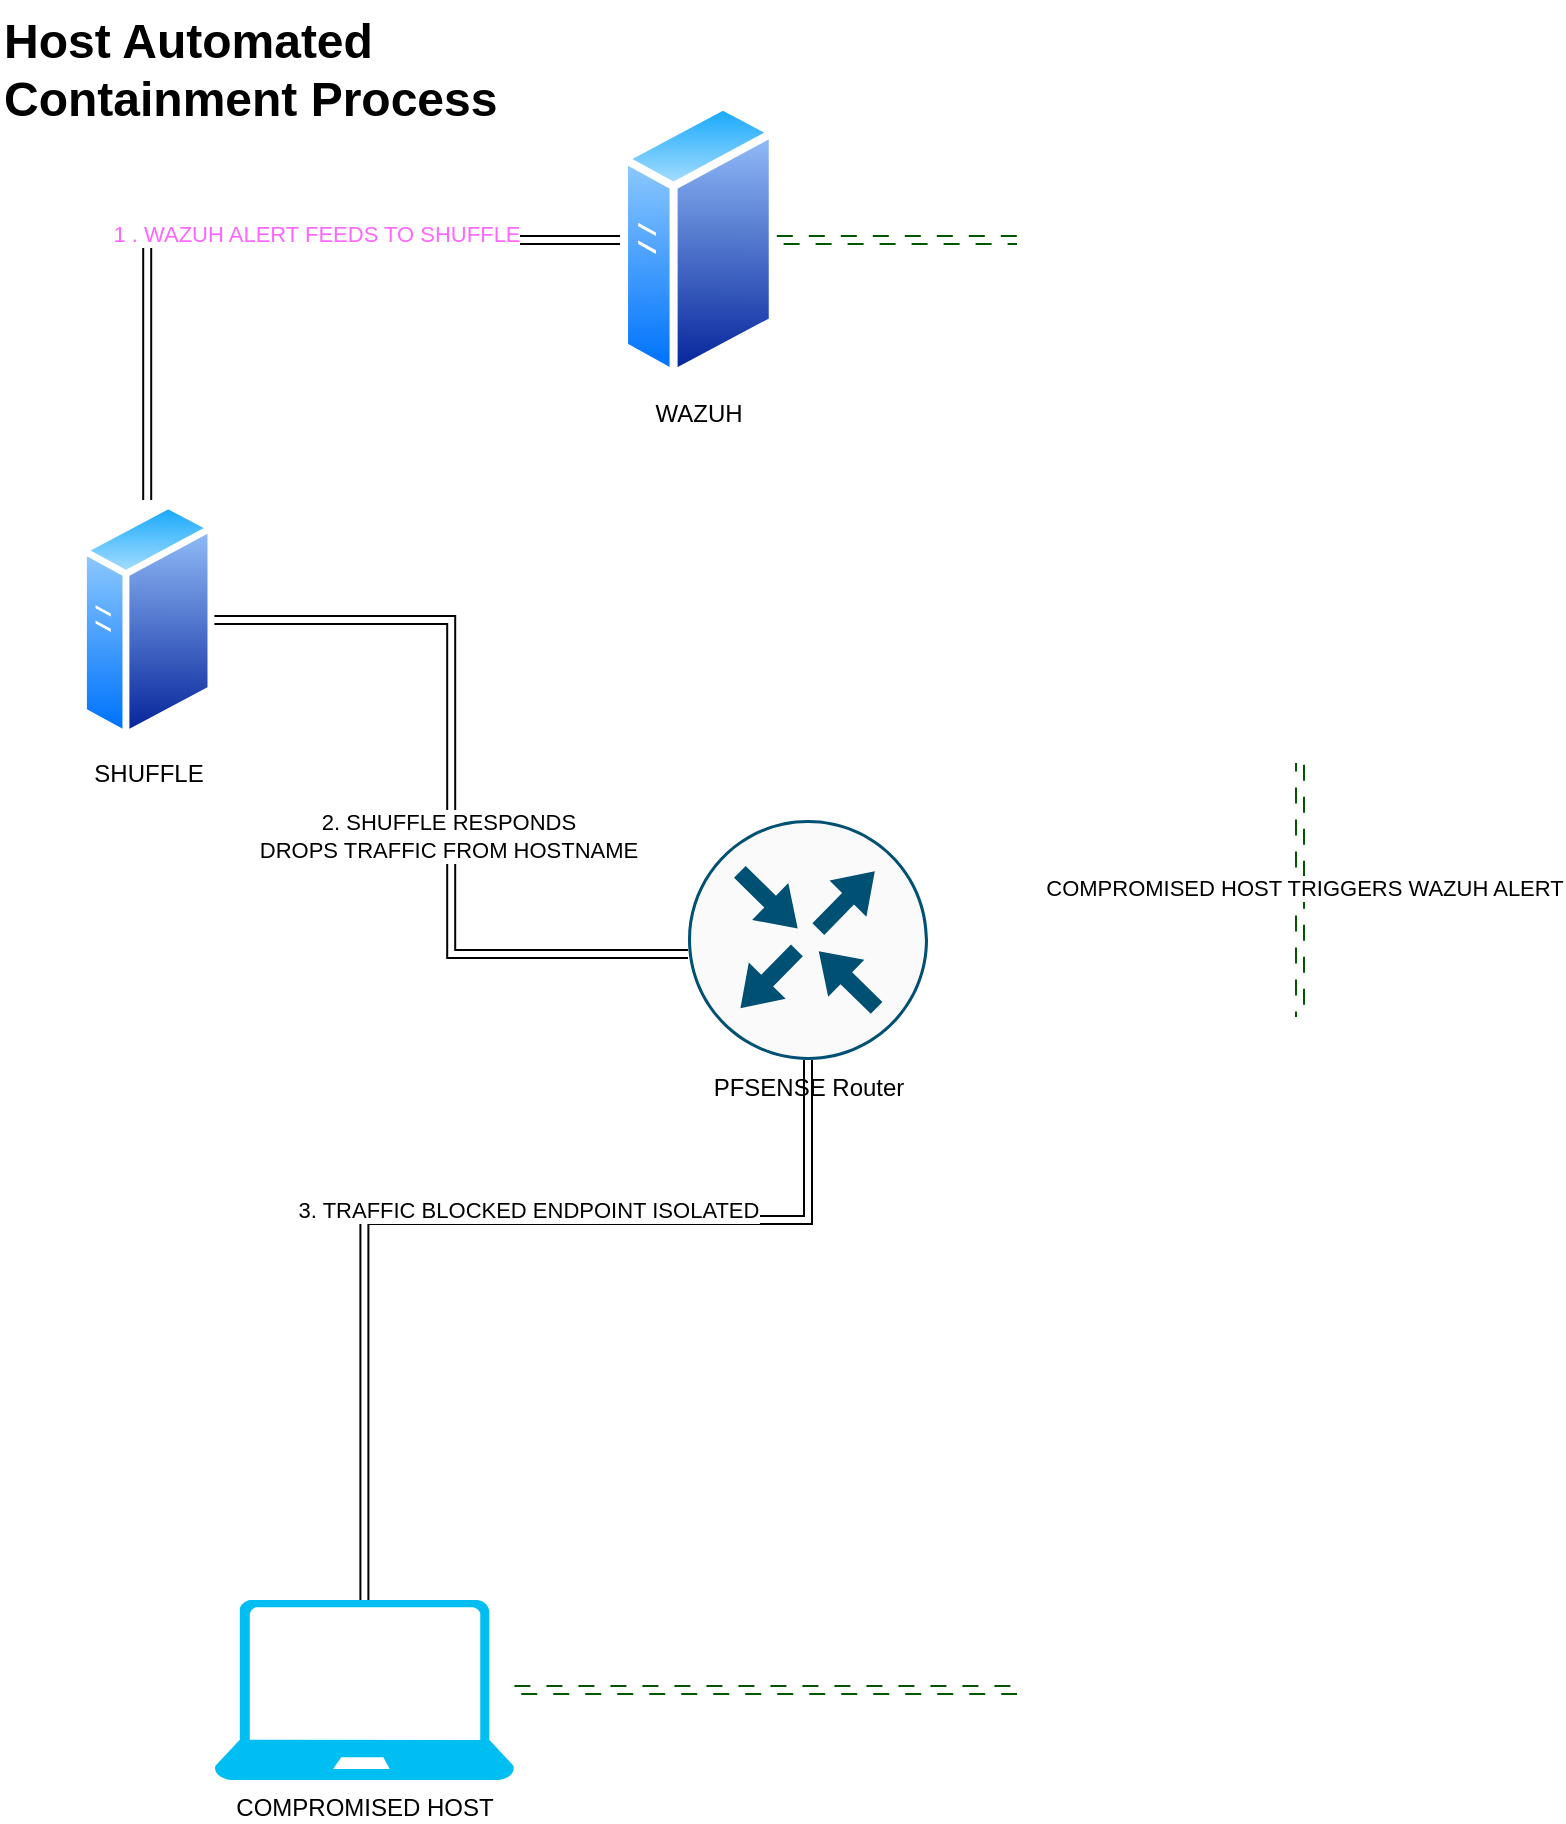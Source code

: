 <mxfile version="24.7.7">
  <diagram name="Page-1" id="nmDZKC0gI2GxHbr2owm6">
    <mxGraphModel dx="2074" dy="1104" grid="1" gridSize="10" guides="1" tooltips="1" connect="1" arrows="1" fold="1" page="1" pageScale="1" pageWidth="827" pageHeight="1169" math="0" shadow="0">
      <root>
        <mxCell id="0" />
        <mxCell id="1" parent="0" />
        <mxCell id="Xy-J5FgQgD81clwZQD5Q-1" value="PFSENSE Router&lt;div&gt;&lt;br&gt;&lt;/div&gt;" style="sketch=0;points=[[0.5,0,0],[1,0.5,0],[0.5,1,0],[0,0.5,0],[0.145,0.145,0],[0.856,0.145,0],[0.855,0.856,0],[0.145,0.855,0]];verticalLabelPosition=bottom;html=1;verticalAlign=top;aspect=fixed;align=center;pointerEvents=1;shape=mxgraph.cisco19.rect;prIcon=router;fillColor=#FAFAFA;strokeColor=#005073;" vertex="1" parent="1">
          <mxGeometry x="354" y="420" width="120" height="120" as="geometry" />
        </mxCell>
        <mxCell id="Xy-J5FgQgD81clwZQD5Q-2" value="SHUFFLE&lt;div&gt;&lt;br&gt;&lt;/div&gt;" style="image;aspect=fixed;perimeter=ellipsePerimeter;html=1;align=center;shadow=0;dashed=0;spacingTop=3;image=img/lib/active_directory/generic_server.svg;" vertex="1" parent="1">
          <mxGeometry x="50" y="260" width="67.2" height="120" as="geometry" />
        </mxCell>
        <mxCell id="Xy-J5FgQgD81clwZQD5Q-4" style="edgeStyle=orthogonalEdgeStyle;rounded=0;orthogonalLoop=1;jettySize=auto;html=1;entryX=0.5;entryY=0;entryDx=0;entryDy=0;shape=link;" edge="1" parent="1" source="Xy-J5FgQgD81clwZQD5Q-3" target="Xy-J5FgQgD81clwZQD5Q-2">
          <mxGeometry relative="1" as="geometry" />
        </mxCell>
        <mxCell id="Xy-J5FgQgD81clwZQD5Q-5" value="&lt;font color=&quot;#ff66ff&quot;&gt;1 . WAZUH ALERT FEEDS TO SHUFFLE&lt;/font&gt;" style="edgeLabel;html=1;align=center;verticalAlign=middle;resizable=0;points=[];" vertex="1" connectable="0" parent="Xy-J5FgQgD81clwZQD5Q-4">
          <mxGeometry x="-0.168" y="-3" relative="1" as="geometry">
            <mxPoint as="offset" />
          </mxGeometry>
        </mxCell>
        <mxCell id="Xy-J5FgQgD81clwZQD5Q-3" value="WAZUH" style="image;aspect=fixed;perimeter=ellipsePerimeter;html=1;align=center;shadow=0;dashed=0;spacingTop=3;image=img/lib/active_directory/generic_server.svg;" vertex="1" parent="1">
          <mxGeometry x="320" y="60" width="78.4" height="140" as="geometry" />
        </mxCell>
        <mxCell id="Xy-J5FgQgD81clwZQD5Q-6" style="edgeStyle=orthogonalEdgeStyle;rounded=0;orthogonalLoop=1;jettySize=auto;html=1;entryX=0;entryY=0.558;entryDx=0;entryDy=0;entryPerimeter=0;shape=link;" edge="1" parent="1" source="Xy-J5FgQgD81clwZQD5Q-2" target="Xy-J5FgQgD81clwZQD5Q-1">
          <mxGeometry relative="1" as="geometry" />
        </mxCell>
        <mxCell id="Xy-J5FgQgD81clwZQD5Q-7" value="2. SHUFFLE RESPONDS&lt;div&gt;DROPS TRAFFIC FROM HOSTNAME&lt;/div&gt;" style="edgeLabel;html=1;align=center;verticalAlign=middle;resizable=0;points=[];" vertex="1" connectable="0" parent="Xy-J5FgQgD81clwZQD5Q-6">
          <mxGeometry x="0.121" y="-2" relative="1" as="geometry">
            <mxPoint as="offset" />
          </mxGeometry>
        </mxCell>
        <mxCell id="Xy-J5FgQgD81clwZQD5Q-11" style="edgeStyle=orthogonalEdgeStyle;rounded=0;orthogonalLoop=1;jettySize=auto;html=1;entryX=1;entryY=0.5;entryDx=0;entryDy=0;shape=link;fillColor=#008a00;strokeColor=#005700;dashed=1;dashPattern=8 8;" edge="1" parent="1" source="Xy-J5FgQgD81clwZQD5Q-8" target="Xy-J5FgQgD81clwZQD5Q-3">
          <mxGeometry relative="1" as="geometry">
            <Array as="points">
              <mxPoint x="660" y="855" />
              <mxPoint x="660" y="130" />
            </Array>
          </mxGeometry>
        </mxCell>
        <mxCell id="Xy-J5FgQgD81clwZQD5Q-12" value="COMPROMISED HOST TRIGGERS WAZUH ALERT" style="edgeLabel;html=1;align=center;verticalAlign=middle;resizable=0;points=[];" vertex="1" connectable="0" parent="Xy-J5FgQgD81clwZQD5Q-11">
          <mxGeometry x="0.151" y="-2" relative="1" as="geometry">
            <mxPoint as="offset" />
          </mxGeometry>
        </mxCell>
        <mxCell id="Xy-J5FgQgD81clwZQD5Q-8" value="COMPROMISED HOST" style="verticalLabelPosition=bottom;html=1;verticalAlign=top;align=center;strokeColor=none;fillColor=#00BEF2;shape=mxgraph.azure.laptop;pointerEvents=1;" vertex="1" parent="1">
          <mxGeometry x="117.2" y="810" width="150" height="90" as="geometry" />
        </mxCell>
        <mxCell id="Xy-J5FgQgD81clwZQD5Q-9" style="edgeStyle=orthogonalEdgeStyle;rounded=0;orthogonalLoop=1;jettySize=auto;html=1;entryX=0.5;entryY=0;entryDx=0;entryDy=0;entryPerimeter=0;shape=link;" edge="1" parent="1" source="Xy-J5FgQgD81clwZQD5Q-1" target="Xy-J5FgQgD81clwZQD5Q-8">
          <mxGeometry relative="1" as="geometry">
            <Array as="points">
              <mxPoint x="414" y="620" />
              <mxPoint x="192" y="620" />
            </Array>
          </mxGeometry>
        </mxCell>
        <mxCell id="Xy-J5FgQgD81clwZQD5Q-10" value="3. TRAFFIC BLOCKED ENDPOINT ISOLATED" style="edgeLabel;html=1;align=center;verticalAlign=middle;resizable=0;points=[];" vertex="1" connectable="0" parent="Xy-J5FgQgD81clwZQD5Q-9">
          <mxGeometry x="-0.105" y="-5" relative="1" as="geometry">
            <mxPoint as="offset" />
          </mxGeometry>
        </mxCell>
        <mxCell id="Xy-J5FgQgD81clwZQD5Q-13" value="&lt;h1 style=&quot;margin-top: 0px;&quot;&gt;&lt;span style=&quot;background-color: initial;&quot;&gt;Host Automated Containment Process&lt;/span&gt;&lt;/h1&gt;&lt;h1 style=&quot;margin-top: 0px;&quot;&gt;&lt;span style=&quot;background-color: initial; font-size: 12px; font-weight: normal;&quot;&gt;&lt;br&gt;&lt;/span&gt;&lt;/h1&gt;&lt;h1 style=&quot;margin-top: 0px;&quot;&gt;&lt;br&gt;&lt;/h1&gt;" style="text;html=1;whiteSpace=wrap;overflow=hidden;rounded=0;" vertex="1" parent="1">
          <mxGeometry x="10" y="10" width="280" height="70" as="geometry" />
        </mxCell>
      </root>
    </mxGraphModel>
  </diagram>
</mxfile>
